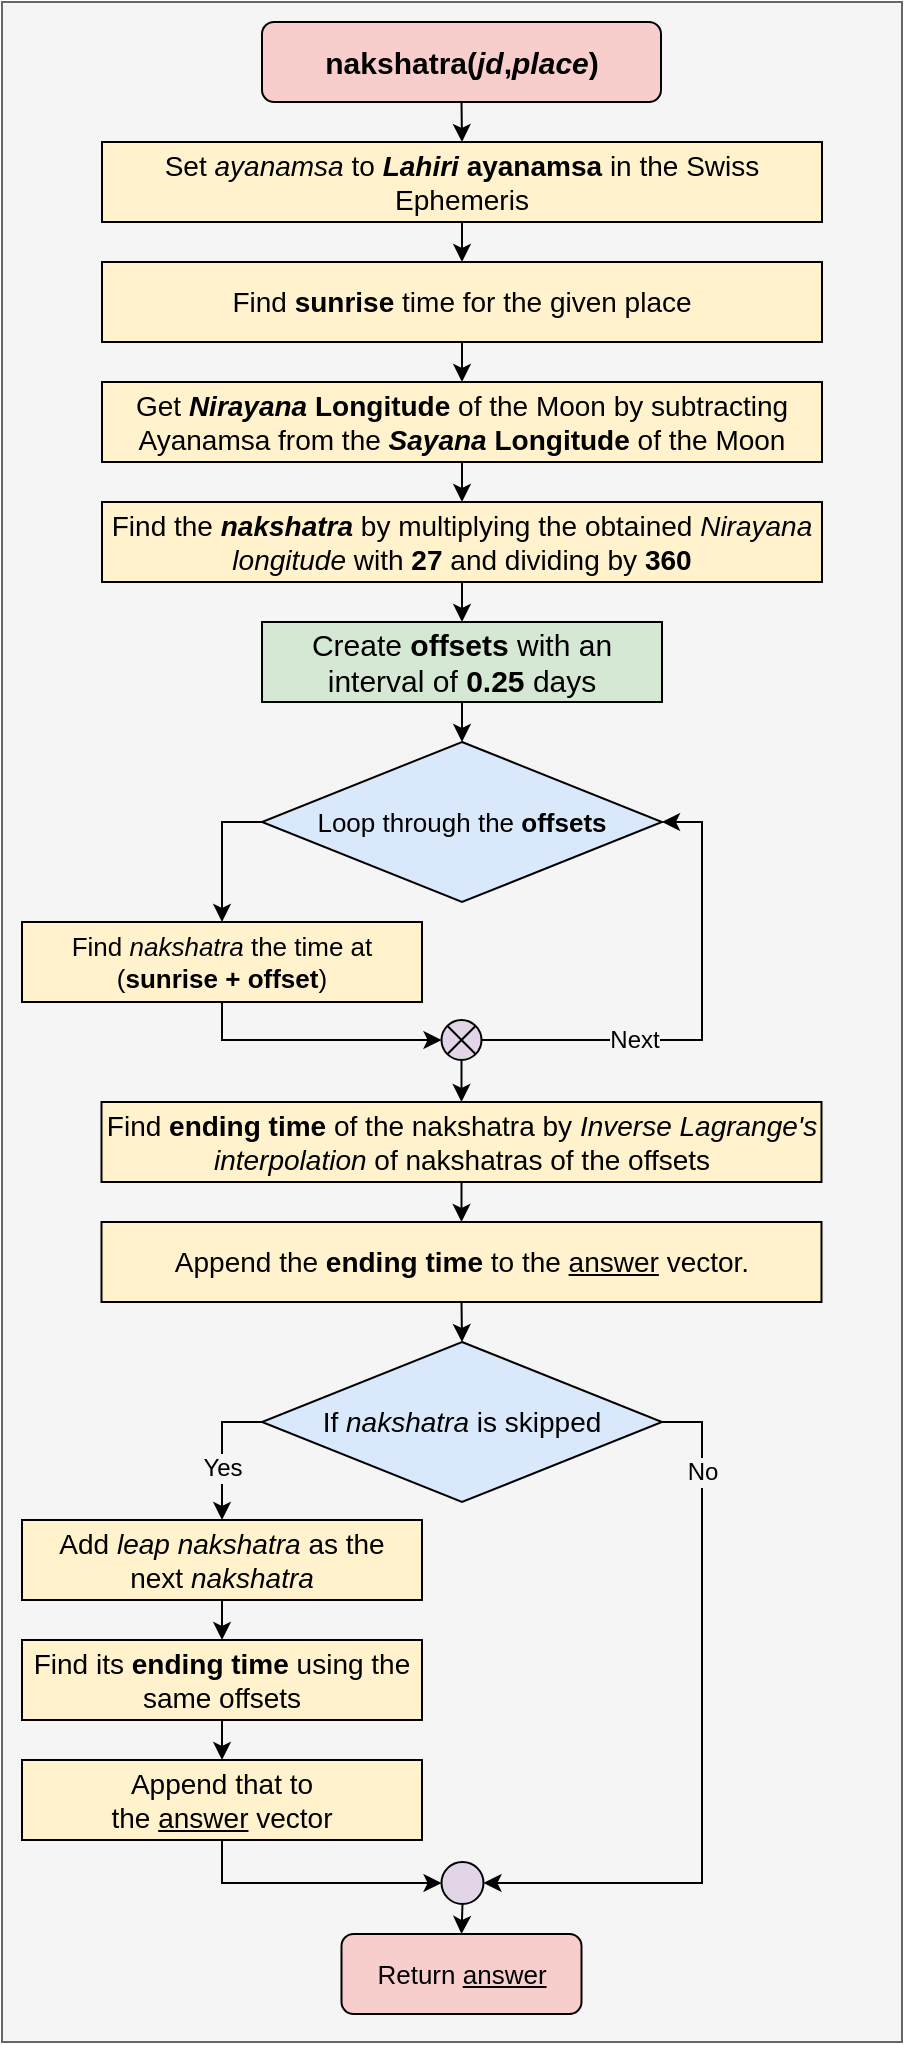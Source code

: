 <mxfile version="20.3.0" type="device"><diagram id="a2ArHlENSDQTM8m6NetB" name="Page-1"><mxGraphModel dx="2640" dy="1323" grid="1" gridSize="10" guides="1" tooltips="1" connect="1" arrows="1" fold="1" page="1" pageScale="1" pageWidth="850" pageHeight="1100" math="0" shadow="0"><root><mxCell id="0"/><mxCell id="1" parent="0"/><mxCell id="nQ2XVdvhjm52InZSmt19-1" value="" style="rounded=0;whiteSpace=wrap;html=1;fontSize=12;strokeColor=#666666;fillColor=#f5f5f5;fontColor=#333333;" vertex="1" parent="1"><mxGeometry x="200" y="40" width="450" height="1020" as="geometry"/></mxCell><mxCell id="nQ2XVdvhjm52InZSmt19-2" value="&lt;font style=&quot;font-size: 15px;&quot;&gt;&lt;b style=&quot;&quot;&gt;nakshatra&lt;/b&gt;&lt;b&gt;(&lt;/b&gt;&lt;i style=&quot;font-weight: bold;&quot;&gt;jd&lt;/i&gt;&lt;b&gt;,&lt;/b&gt;&lt;i style=&quot;font-weight: bold;&quot;&gt;place&lt;/i&gt;&lt;b&gt;)&lt;/b&gt;&lt;/font&gt;" style="rounded=1;whiteSpace=wrap;html=1;fillColor=#f8cecc;strokeColor=default;" vertex="1" parent="1"><mxGeometry x="330" y="50" width="199.5" height="40" as="geometry"/></mxCell><mxCell id="nQ2XVdvhjm52InZSmt19-3" value="&lt;span style=&quot;text-align: justify; background-color: initial; font-size: 14px;&quot;&gt;Set&amp;nbsp;&lt;/span&gt;&lt;i style=&quot;text-align: justify; background-color: initial; font-size: 14px;&quot;&gt;ayanamsa&amp;nbsp;&lt;/i&gt;&lt;span style=&quot;text-align: justify; background-color: initial; font-size: 14px;&quot;&gt;to&lt;/span&gt;&lt;b style=&quot;text-align: justify; background-color: initial; font-size: 14px;&quot;&gt;&amp;nbsp;&lt;i&gt;Lahiri&lt;/i&gt;&amp;nbsp;ayanamsa&amp;nbsp;&lt;/b&gt;&lt;span style=&quot;text-align: justify; background-color: initial; font-size: 14px;&quot;&gt;in the Swiss Ephemeris&lt;/span&gt;" style="rounded=0;whiteSpace=wrap;html=1;fillColor=#fff2cc;strokeColor=default;" vertex="1" parent="1"><mxGeometry x="250" y="110" width="360" height="40" as="geometry"/></mxCell><mxCell id="nQ2XVdvhjm52InZSmt19-4" value="&lt;span style=&quot;font-size: 14px; text-align: justify; background-color: initial;&quot;&gt;Find&amp;nbsp;&lt;/span&gt;&lt;b style=&quot;font-size: 14px; text-align: justify; background-color: initial;&quot;&gt;sunrise&amp;nbsp;&lt;/b&gt;&lt;span style=&quot;font-size: 14px; text-align: justify; background-color: initial;&quot;&gt;time for the given place&lt;/span&gt;" style="rounded=0;whiteSpace=wrap;html=1;fillColor=#fff2cc;strokeColor=default;" vertex="1" parent="1"><mxGeometry x="250" y="170" width="360" height="40" as="geometry"/></mxCell><mxCell id="nQ2XVdvhjm52InZSmt19-5" value="&lt;span style=&quot;font-size: 14px; text-align: justify; background-color: initial;&quot;&gt;Get&amp;nbsp;&lt;/span&gt;&lt;b style=&quot;font-size: 14px; text-align: justify; background-color: initial;&quot;&gt;&lt;i&gt;Nirayana&amp;nbsp;&lt;/i&gt;Longitude&amp;nbsp;&lt;/b&gt;&lt;span style=&quot;font-size: 14px; text-align: justify; background-color: initial;&quot;&gt;of the Moon&amp;nbsp;by subtracting Ayanamsa from the&amp;nbsp;&lt;/span&gt;&lt;b style=&quot;font-size: 14px; text-align: justify; background-color: initial;&quot;&gt;&lt;i&gt;Sayana&lt;/i&gt;&amp;nbsp;Longitude&lt;/b&gt;&lt;span style=&quot;font-size: 14px; text-align: justify; background-color: initial;&quot;&gt;&amp;nbsp;of the Moon&lt;/span&gt;" style="rounded=0;whiteSpace=wrap;html=1;fillColor=#fff2cc;strokeColor=default;" vertex="1" parent="1"><mxGeometry x="250" y="230" width="360" height="40" as="geometry"/></mxCell><mxCell id="nQ2XVdvhjm52InZSmt19-6" value="&lt;span style=&quot;font-size: 14px; text-align: justify; background-color: initial;&quot;&gt;Find the&amp;nbsp;&lt;/span&gt;&lt;b style=&quot;font-size: 14px; text-align: justify; background-color: initial;&quot;&gt;&lt;i&gt;nakshatra&amp;nbsp;&lt;/i&gt;&lt;/b&gt;&lt;span style=&quot;font-size: 14px; text-align: justify; background-color: initial;&quot;&gt;by multiplying the obtained&amp;nbsp;&lt;/span&gt;&lt;i style=&quot;font-size: 14px; text-align: justify; background-color: initial;&quot;&gt;Nirayana longitude&amp;nbsp;&lt;/i&gt;&lt;span style=&quot;font-size: 14px; text-align: justify; background-color: initial;&quot;&gt;with&lt;/span&gt;&lt;b style=&quot;font-size: 14px; text-align: justify; background-color: initial;&quot;&gt;&amp;nbsp;27&lt;/b&gt;&lt;span style=&quot;font-size: 14px; text-align: justify; background-color: initial;&quot;&gt;&amp;nbsp;and dividing by&amp;nbsp;&lt;/span&gt;&lt;b style=&quot;font-size: 14px; text-align: justify; background-color: initial;&quot;&gt;360&lt;/b&gt;" style="rounded=0;whiteSpace=wrap;html=1;fillColor=#fff2cc;strokeColor=default;" vertex="1" parent="1"><mxGeometry x="250" y="290" width="360" height="40" as="geometry"/></mxCell><mxCell id="nQ2XVdvhjm52InZSmt19-7" value="&lt;span style=&quot;font-size: 15px;&quot;&gt;Create&amp;nbsp;&lt;/span&gt;&lt;b style=&quot;font-size: 15px;&quot;&gt;offsets&lt;/b&gt;&lt;span style=&quot;font-size: 15px;&quot;&gt;&amp;nbsp;with an interval of&amp;nbsp;&lt;/span&gt;&lt;b style=&quot;font-size: 15px;&quot;&gt;0.25&amp;nbsp;&lt;/b&gt;&lt;span style=&quot;font-size: 15px;&quot;&gt;days&lt;/span&gt;" style="rounded=0;whiteSpace=wrap;html=1;fillColor=#d5e8d4;strokeColor=default;" vertex="1" parent="1"><mxGeometry x="330" y="350" width="200" height="40" as="geometry"/></mxCell><mxCell id="nQ2XVdvhjm52InZSmt19-8" value="&lt;span style=&quot;font-size: 13px;&quot;&gt;Loop through the&amp;nbsp;&lt;/span&gt;&lt;b style=&quot;font-size: 13px;&quot;&gt;offsets&lt;/b&gt;" style="rhombus;whiteSpace=wrap;html=1;fillColor=#dae8fc;strokeColor=default;" vertex="1" parent="1"><mxGeometry x="330" y="410" width="200" height="80" as="geometry"/></mxCell><mxCell id="nQ2XVdvhjm52InZSmt19-9" value="&lt;span style=&quot;font-size: 13px;&quot;&gt;Find&amp;nbsp;&lt;/span&gt;&lt;i style=&quot;font-size: 13px;&quot;&gt;nakshatra&lt;/i&gt;&lt;span style=&quot;font-size: 13px;&quot;&gt;&amp;nbsp;the time at (&lt;/span&gt;&lt;b style=&quot;font-size: 13px;&quot;&gt;sunrise + offset&lt;/b&gt;&lt;span style=&quot;font-size: 13px;&quot;&gt;)&lt;/span&gt;" style="rounded=0;whiteSpace=wrap;html=1;fillColor=#fff2cc;strokeColor=default;" vertex="1" parent="1"><mxGeometry x="210" y="500" width="200" height="40" as="geometry"/></mxCell><mxCell id="nQ2XVdvhjm52InZSmt19-10" value="" style="shape=sumEllipse;perimeter=ellipsePerimeter;whiteSpace=wrap;html=1;backgroundOutline=1;fillColor=#e1d5e7;strokeColor=default;" vertex="1" parent="1"><mxGeometry x="419.75" y="549" width="20" height="20" as="geometry"/></mxCell><mxCell id="nQ2XVdvhjm52InZSmt19-11" value="&lt;span style=&quot;font-size: 14px;&quot;&gt;Find&amp;nbsp;&lt;/span&gt;&lt;b style=&quot;font-size: 14px;&quot;&gt;ending time&lt;/b&gt;&lt;span style=&quot;font-size: 14px;&quot;&gt;&amp;nbsp;of the nakshatra by&amp;nbsp;&lt;/span&gt;&lt;i style=&quot;font-size: 14px;&quot;&gt;Inverse Lagrange's interpolation&amp;nbsp;&lt;/i&gt;&lt;span style=&quot;font-size: 14px;&quot;&gt;of nakshatras&lt;/span&gt;&lt;i style=&quot;font-size: 14px;&quot;&gt;&amp;nbsp;&lt;/i&gt;&lt;span style=&quot;font-size: 14px;&quot;&gt;of the offsets&lt;/span&gt;" style="rounded=0;whiteSpace=wrap;html=1;fillColor=#fff2cc;strokeColor=default;" vertex="1" parent="1"><mxGeometry x="249.75" y="590" width="360" height="40" as="geometry"/></mxCell><mxCell id="nQ2XVdvhjm52InZSmt19-12" value="&lt;font style=&quot;font-size: 14px;&quot;&gt;Append the&amp;nbsp;&lt;b&gt;ending time&lt;/b&gt;&amp;nbsp;to the&amp;nbsp;&lt;u&gt;answer&lt;/u&gt;&amp;nbsp;&lt;/font&gt;&lt;span style=&quot;font-size: 14px;&quot;&gt;vector.&lt;/span&gt;" style="rounded=0;whiteSpace=wrap;html=1;fillColor=#fff2cc;strokeColor=default;" vertex="1" parent="1"><mxGeometry x="249.75" y="650" width="360" height="40" as="geometry"/></mxCell><mxCell id="nQ2XVdvhjm52InZSmt19-13" value="&lt;span style=&quot;font-size: 14px;&quot;&gt;If&amp;nbsp;&lt;/span&gt;&lt;i style=&quot;font-size: 14px;&quot;&gt;nakshatra&amp;nbsp;&lt;/i&gt;&lt;span style=&quot;font-size: 14px;&quot;&gt;is skipped&lt;/span&gt;" style="rhombus;whiteSpace=wrap;html=1;fillColor=#dae8fc;strokeColor=default;" vertex="1" parent="1"><mxGeometry x="330" y="710" width="200" height="80" as="geometry"/></mxCell><mxCell id="nQ2XVdvhjm52InZSmt19-14" value="&lt;span style=&quot;font-size: 14px;&quot;&gt;Add&amp;nbsp;&lt;/span&gt;&lt;i style=&quot;font-size: 14px;&quot;&gt;leap nakshatra&amp;nbsp;&lt;/i&gt;&lt;span style=&quot;font-size: 14px;&quot;&gt;as the next&amp;nbsp;&lt;/span&gt;&lt;i style=&quot;font-size: 14px;&quot;&gt;nakshatra&lt;/i&gt;" style="rounded=0;whiteSpace=wrap;html=1;fillColor=#fff2cc;strokeColor=default;" vertex="1" parent="1"><mxGeometry x="210" y="799" width="200" height="40" as="geometry"/></mxCell><mxCell id="nQ2XVdvhjm52InZSmt19-15" value="&lt;span style=&quot;font-size: 14px;&quot;&gt;Find its&amp;nbsp;&lt;/span&gt;&lt;b style=&quot;font-size: 14px;&quot;&gt;ending time&lt;/b&gt;&lt;span style=&quot;font-size: 14px;&quot;&gt;&amp;nbsp;using the same offsets&lt;/span&gt;" style="rounded=0;whiteSpace=wrap;html=1;fillColor=#fff2cc;strokeColor=default;" vertex="1" parent="1"><mxGeometry x="210" y="859" width="200" height="40" as="geometry"/></mxCell><mxCell id="nQ2XVdvhjm52InZSmt19-16" value="&lt;span style=&quot;font-size: 14px;&quot;&gt;Append that to the&amp;nbsp;&lt;/span&gt;&lt;u style=&quot;font-size: 14px;&quot;&gt;answer&lt;/u&gt;&lt;span style=&quot;font-size: 14px;&quot;&gt;&amp;nbsp;vector&lt;/span&gt;" style="rounded=0;whiteSpace=wrap;html=1;fillColor=#fff2cc;strokeColor=default;" vertex="1" parent="1"><mxGeometry x="210" y="919" width="200" height="40" as="geometry"/></mxCell><mxCell id="nQ2XVdvhjm52InZSmt19-17" value="&lt;font style=&quot;font-size: 13px;&quot;&gt;Return&amp;nbsp;&lt;u&gt;answer&lt;/u&gt;&lt;/font&gt;" style="rounded=1;whiteSpace=wrap;html=1;strokeColor=default;fontSize=14;fillColor=#f8cecc;" vertex="1" parent="1"><mxGeometry x="369.75" y="1006" width="120" height="40" as="geometry"/></mxCell><mxCell id="nQ2XVdvhjm52InZSmt19-18" value="" style="ellipse;whiteSpace=wrap;html=1;aspect=fixed;fillColor=#e1d5e7;strokeColor=default;" vertex="1" parent="1"><mxGeometry x="419.75" y="970" width="21" height="21" as="geometry"/></mxCell><mxCell id="nQ2XVdvhjm52InZSmt19-19" value="" style="endArrow=classic;html=1;rounded=0;entryX=0.5;entryY=0;entryDx=0;entryDy=0;exitX=0.5;exitY=1;exitDx=0;exitDy=0;" edge="1" parent="1" source="nQ2XVdvhjm52InZSmt19-2" target="nQ2XVdvhjm52InZSmt19-3"><mxGeometry width="50" height="50" relative="1" as="geometry"><mxPoint x="220" y="370" as="sourcePoint"/><mxPoint x="270" y="320" as="targetPoint"/></mxGeometry></mxCell><mxCell id="nQ2XVdvhjm52InZSmt19-20" value="" style="endArrow=classic;html=1;rounded=0;entryX=0.5;entryY=0;entryDx=0;entryDy=0;exitX=0.5;exitY=1;exitDx=0;exitDy=0;" edge="1" parent="1" source="nQ2XVdvhjm52InZSmt19-3" target="nQ2XVdvhjm52InZSmt19-4"><mxGeometry width="50" height="50" relative="1" as="geometry"><mxPoint x="220" y="360" as="sourcePoint"/><mxPoint x="270" y="310" as="targetPoint"/></mxGeometry></mxCell><mxCell id="nQ2XVdvhjm52InZSmt19-21" value="" style="endArrow=classic;html=1;rounded=0;entryX=0.5;entryY=0;entryDx=0;entryDy=0;exitX=0.5;exitY=1;exitDx=0;exitDy=0;" edge="1" parent="1" source="nQ2XVdvhjm52InZSmt19-4" target="nQ2XVdvhjm52InZSmt19-5"><mxGeometry width="50" height="50" relative="1" as="geometry"><mxPoint x="220" y="360" as="sourcePoint"/><mxPoint x="270" y="310" as="targetPoint"/></mxGeometry></mxCell><mxCell id="nQ2XVdvhjm52InZSmt19-22" value="" style="endArrow=classic;html=1;rounded=0;entryX=0.5;entryY=0;entryDx=0;entryDy=0;exitX=0.5;exitY=1;exitDx=0;exitDy=0;" edge="1" parent="1" source="nQ2XVdvhjm52InZSmt19-5" target="nQ2XVdvhjm52InZSmt19-6"><mxGeometry width="50" height="50" relative="1" as="geometry"><mxPoint x="220" y="360" as="sourcePoint"/><mxPoint x="270" y="310" as="targetPoint"/></mxGeometry></mxCell><mxCell id="nQ2XVdvhjm52InZSmt19-23" value="" style="endArrow=classic;html=1;rounded=0;exitX=0.5;exitY=1;exitDx=0;exitDy=0;entryX=0.5;entryY=0;entryDx=0;entryDy=0;" edge="1" parent="1" source="nQ2XVdvhjm52InZSmt19-6" target="nQ2XVdvhjm52InZSmt19-7"><mxGeometry width="50" height="50" relative="1" as="geometry"><mxPoint x="220" y="360" as="sourcePoint"/><mxPoint x="270" y="310" as="targetPoint"/></mxGeometry></mxCell><mxCell id="nQ2XVdvhjm52InZSmt19-24" value="" style="endArrow=classic;html=1;rounded=0;entryX=0.5;entryY=0;entryDx=0;entryDy=0;exitX=0.5;exitY=1;exitDx=0;exitDy=0;" edge="1" parent="1" source="nQ2XVdvhjm52InZSmt19-7" target="nQ2XVdvhjm52InZSmt19-8"><mxGeometry width="50" height="50" relative="1" as="geometry"><mxPoint x="220" y="360" as="sourcePoint"/><mxPoint x="270" y="310" as="targetPoint"/></mxGeometry></mxCell><mxCell id="nQ2XVdvhjm52InZSmt19-25" value="" style="endArrow=classic;html=1;rounded=0;entryX=0.5;entryY=0;entryDx=0;entryDy=0;exitX=0;exitY=0.5;exitDx=0;exitDy=0;edgeStyle=orthogonalEdgeStyle;" edge="1" parent="1" source="nQ2XVdvhjm52InZSmt19-8" target="nQ2XVdvhjm52InZSmt19-9"><mxGeometry width="50" height="50" relative="1" as="geometry"><mxPoint x="220" y="360" as="sourcePoint"/><mxPoint x="270" y="310" as="targetPoint"/></mxGeometry></mxCell><mxCell id="nQ2XVdvhjm52InZSmt19-26" value="" style="endArrow=classic;html=1;rounded=0;entryX=0;entryY=0.5;entryDx=0;entryDy=0;exitX=0.5;exitY=1;exitDx=0;exitDy=0;edgeStyle=orthogonalEdgeStyle;" edge="1" parent="1" source="nQ2XVdvhjm52InZSmt19-9" target="nQ2XVdvhjm52InZSmt19-10"><mxGeometry width="50" height="50" relative="1" as="geometry"><mxPoint x="220" y="360" as="sourcePoint"/><mxPoint x="270" y="310" as="targetPoint"/></mxGeometry></mxCell><mxCell id="nQ2XVdvhjm52InZSmt19-27" value="" style="endArrow=classic;html=1;rounded=0;exitX=1;exitY=0.5;exitDx=0;exitDy=0;entryX=1;entryY=0.5;entryDx=0;entryDy=0;edgeStyle=orthogonalEdgeStyle;" edge="1" parent="1" source="nQ2XVdvhjm52InZSmt19-10" target="nQ2XVdvhjm52InZSmt19-8"><mxGeometry width="50" height="50" relative="1" as="geometry"><mxPoint x="220" y="360" as="sourcePoint"/><mxPoint x="270" y="310" as="targetPoint"/><Array as="points"><mxPoint x="550" y="559"/><mxPoint x="550" y="450"/></Array></mxGeometry></mxCell><mxCell id="nQ2XVdvhjm52InZSmt19-28" value="Next" style="edgeLabel;html=1;align=center;verticalAlign=middle;resizable=0;points=[];fontSize=12;labelBackgroundColor=#F5F5F5;" vertex="1" connectable="0" parent="nQ2XVdvhjm52InZSmt19-27"><mxGeometry x="-0.364" relative="1" as="geometry"><mxPoint as="offset"/></mxGeometry></mxCell><mxCell id="nQ2XVdvhjm52InZSmt19-29" value="" style="endArrow=classic;html=1;rounded=0;entryX=0.5;entryY=0;entryDx=0;entryDy=0;exitX=0.5;exitY=1;exitDx=0;exitDy=0;" edge="1" parent="1" source="nQ2XVdvhjm52InZSmt19-10" target="nQ2XVdvhjm52InZSmt19-11"><mxGeometry width="50" height="50" relative="1" as="geometry"><mxPoint x="220" y="360" as="sourcePoint"/><mxPoint x="270" y="310" as="targetPoint"/></mxGeometry></mxCell><mxCell id="nQ2XVdvhjm52InZSmt19-30" value="" style="endArrow=classic;html=1;rounded=0;entryX=0.5;entryY=0;entryDx=0;entryDy=0;exitX=0.5;exitY=1;exitDx=0;exitDy=0;" edge="1" parent="1" source="nQ2XVdvhjm52InZSmt19-11" target="nQ2XVdvhjm52InZSmt19-12"><mxGeometry width="50" height="50" relative="1" as="geometry"><mxPoint x="220" y="560" as="sourcePoint"/><mxPoint x="270" y="510" as="targetPoint"/></mxGeometry></mxCell><mxCell id="nQ2XVdvhjm52InZSmt19-31" value="" style="endArrow=classic;html=1;rounded=0;entryX=0.5;entryY=0;entryDx=0;entryDy=0;exitX=0.5;exitY=1;exitDx=0;exitDy=0;" edge="1" parent="1" source="nQ2XVdvhjm52InZSmt19-12" target="nQ2XVdvhjm52InZSmt19-13"><mxGeometry width="50" height="50" relative="1" as="geometry"><mxPoint x="220" y="560" as="sourcePoint"/><mxPoint x="270" y="510" as="targetPoint"/></mxGeometry></mxCell><mxCell id="nQ2XVdvhjm52InZSmt19-32" value="" style="endArrow=classic;html=1;rounded=0;entryX=0.5;entryY=0;entryDx=0;entryDy=0;exitX=0;exitY=0.5;exitDx=0;exitDy=0;edgeStyle=orthogonalEdgeStyle;" edge="1" parent="1" source="nQ2XVdvhjm52InZSmt19-13" target="nQ2XVdvhjm52InZSmt19-14"><mxGeometry width="50" height="50" relative="1" as="geometry"><mxPoint x="220" y="560" as="sourcePoint"/><mxPoint x="270" y="510" as="targetPoint"/></mxGeometry></mxCell><mxCell id="nQ2XVdvhjm52InZSmt19-33" value="&lt;font style=&quot;font-size: 12px;&quot;&gt;Yes&lt;/font&gt;" style="edgeLabel;html=1;align=center;verticalAlign=middle;resizable=0;points=[];fontSize=12;labelBackgroundColor=#F5F5F5;" vertex="1" connectable="0" parent="nQ2XVdvhjm52InZSmt19-32"><mxGeometry x="-0.061" relative="1" as="geometry"><mxPoint y="10" as="offset"/></mxGeometry></mxCell><mxCell id="nQ2XVdvhjm52InZSmt19-34" value="" style="endArrow=classic;html=1;rounded=0;entryX=0.5;entryY=0;entryDx=0;entryDy=0;exitX=0.5;exitY=1;exitDx=0;exitDy=0;" edge="1" parent="1" source="nQ2XVdvhjm52InZSmt19-14" target="nQ2XVdvhjm52InZSmt19-15"><mxGeometry width="50" height="50" relative="1" as="geometry"><mxPoint x="220" y="860" as="sourcePoint"/><mxPoint x="270" y="810" as="targetPoint"/></mxGeometry></mxCell><mxCell id="nQ2XVdvhjm52InZSmt19-35" value="" style="endArrow=classic;html=1;rounded=0;entryX=0.5;entryY=0;entryDx=0;entryDy=0;exitX=0.5;exitY=1;exitDx=0;exitDy=0;" edge="1" parent="1" source="nQ2XVdvhjm52InZSmt19-15" target="nQ2XVdvhjm52InZSmt19-16"><mxGeometry width="50" height="50" relative="1" as="geometry"><mxPoint x="220" y="860" as="sourcePoint"/><mxPoint x="270" y="810" as="targetPoint"/></mxGeometry></mxCell><mxCell id="nQ2XVdvhjm52InZSmt19-36" value="" style="endArrow=classic;html=1;rounded=0;entryX=0;entryY=0.5;entryDx=0;entryDy=0;exitX=0.5;exitY=1;exitDx=0;exitDy=0;edgeStyle=orthogonalEdgeStyle;" edge="1" parent="1" source="nQ2XVdvhjm52InZSmt19-16" target="nQ2XVdvhjm52InZSmt19-18"><mxGeometry width="50" height="50" relative="1" as="geometry"><mxPoint x="220" y="860" as="sourcePoint"/><mxPoint x="270" y="810" as="targetPoint"/></mxGeometry></mxCell><mxCell id="nQ2XVdvhjm52InZSmt19-37" value="" style="endArrow=classic;html=1;rounded=0;entryX=1;entryY=0.5;entryDx=0;entryDy=0;exitX=1;exitY=0.5;exitDx=0;exitDy=0;edgeStyle=orthogonalEdgeStyle;" edge="1" parent="1" source="nQ2XVdvhjm52InZSmt19-13" target="nQ2XVdvhjm52InZSmt19-18"><mxGeometry width="50" height="50" relative="1" as="geometry"><mxPoint x="220" y="860" as="sourcePoint"/><mxPoint x="270" y="810" as="targetPoint"/><Array as="points"><mxPoint x="550" y="750"/><mxPoint x="550" y="981"/></Array></mxGeometry></mxCell><mxCell id="nQ2XVdvhjm52InZSmt19-38" value="No" style="edgeLabel;html=1;align=center;verticalAlign=middle;resizable=0;points=[];fontSize=12;labelBackgroundColor=#F5F5F5;" vertex="1" connectable="0" parent="nQ2XVdvhjm52InZSmt19-37"><mxGeometry x="-0.731" relative="1" as="geometry"><mxPoint y="-4" as="offset"/></mxGeometry></mxCell><mxCell id="nQ2XVdvhjm52InZSmt19-39" value="" style="endArrow=classic;html=1;rounded=0;entryX=0.5;entryY=0;entryDx=0;entryDy=0;exitX=0.5;exitY=1;exitDx=0;exitDy=0;" edge="1" parent="1" source="nQ2XVdvhjm52InZSmt19-18" target="nQ2XVdvhjm52InZSmt19-17"><mxGeometry width="50" height="50" relative="1" as="geometry"><mxPoint x="220" y="860" as="sourcePoint"/><mxPoint x="270" y="810" as="targetPoint"/></mxGeometry></mxCell></root></mxGraphModel></diagram></mxfile>